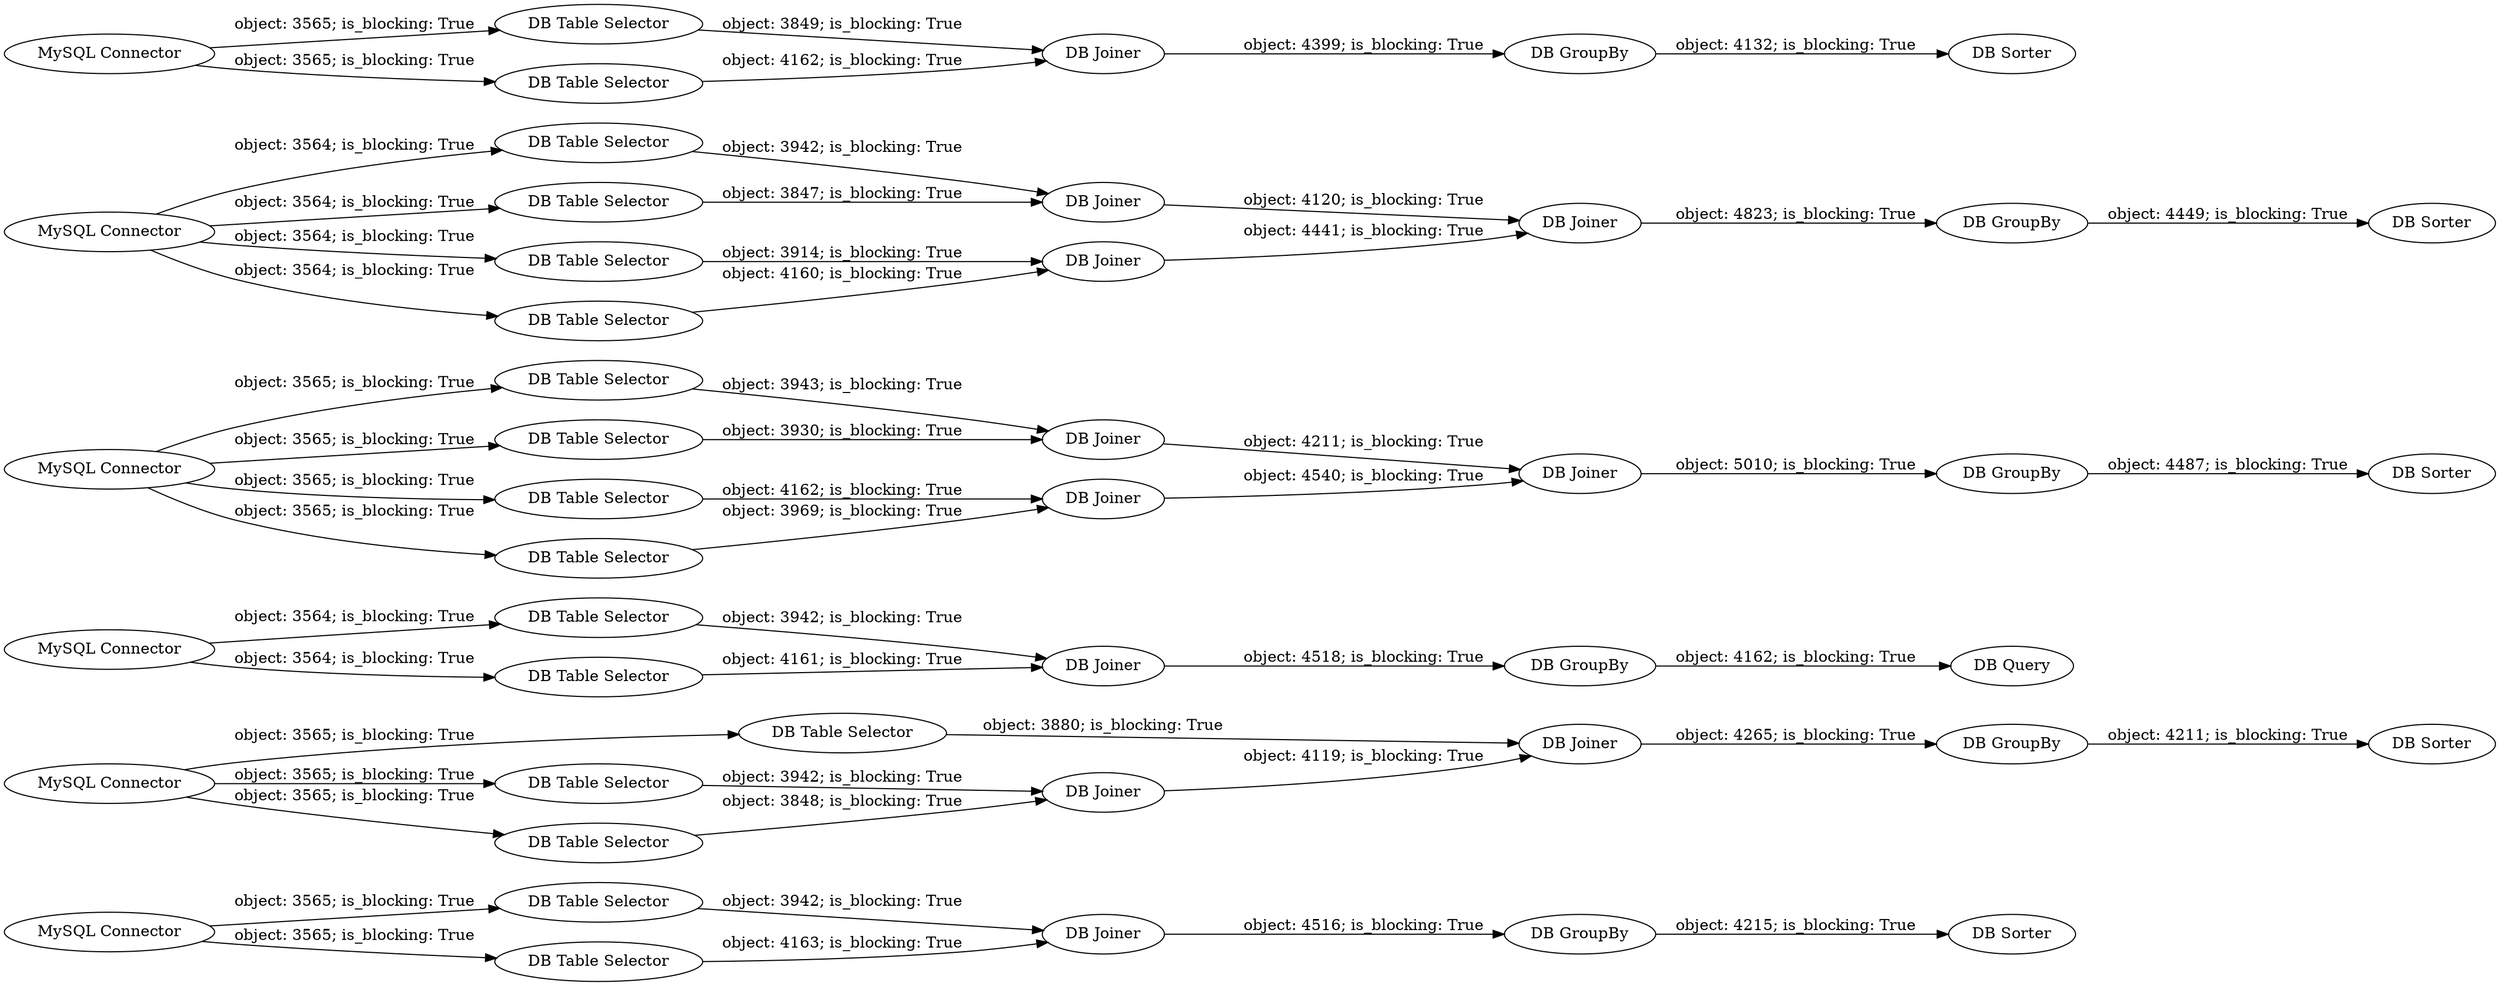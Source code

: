 digraph {
	"6914197550349685500_14" [label="DB GroupBy"]
	"6914197550349685500_55" [label="DB Joiner"]
	"6914197550349685500_5" [label="DB Table Selector"]
	"6914197550349685500_37" [label="DB Table Selector"]
	"6914197550349685500_46" [label="DB Joiner"]
	"6914197550349685500_6" [label="DB Joiner"]
	"6914197550349685500_57" [label="DB Sorter"]
	"6914197550349685500_45" [label="DB Table Selector"]
	"6914197550349685500_51" [label="MySQL Connector"]
	"6914197550349685500_22" [label="MySQL Connector"]
	"6914197550349685500_30" [label="DB GroupBy"]
	"6914197550349685500_33" [label="DB Sorter"]
	"6914197550349685500_8" [label="DB GroupBy"]
	"6914197550349685500_34" [label="DB Sorter"]
	"6914197550349685500_40" [label="DB GroupBy"]
	"6914197550349685500_48" [label="DB Joiner"]
	"6914197550349685500_13" [label="MySQL Connector"]
	"6914197550349685500_56" [label="DB GroupBy"]
	"6914197550349685500_35" [label="DB Sorter"]
	"6914197550349685500_39" [label="DB Table Selector"]
	"6914197550349685500_17" [label="DB GroupBy"]
	"6914197550349685500_16" [label="MySQL Connector"]
	"6914197550349685500_20" [label="DB Table Selector"]
	"6914197550349685500_32" [label="DB Joiner"]
	"6914197550349685500_12" [label="DB Joiner"]
	"6914197550349685500_53" [label="DB Table Selector"]
	"6914197550349685500_36" [label="DB Sorter"]
	"6914197550349685500_47" [label="DB Joiner"]
	"6914197550349685500_38" [label="MySQL Connector"]
	"6914197550349685500_54" [label="DB Joiner"]
	"6914197550349685500_42" [label="DB Table Selector"]
	"6914197550349685500_1" [label="MySQL Connector"]
	"6914197550349685500_21" [label="DB Table Selector"]
	"6914197550349685500_10" [label="DB Table Selector"]
	"6914197550349685500_3" [label="DB Table Selector"]
	"6914197550349685500_18" [label="DB Table Selector"]
	"6914197550349685500_26" [label="DB Table Selector"]
	"6914197550349685500_50" [label="DB Table Selector"]
	"6914197550349685500_11" [label="DB Table Selector"]
	"6914197550349685500_27" [label="DB Table Selector"]
	"6914197550349685500_23" [label="DB Table Selector"]
	"6914197550349685500_31" [label="DB Joiner"]
	"6914197550349685500_7" [label="DB Query"]
	"6914197550349685500_19" [label="DB Joiner"]
	"6914197550349685500_52" [label="DB Table Selector"]
	"6914197550349685500_29" [label="DB Joiner"]
	"6914197550349685500_1" -> "6914197550349685500_5" [label="object: 3564; is_blocking: True"]
	"6914197550349685500_40" -> "6914197550349685500_36" [label="object: 4487; is_blocking: True"]
	"6914197550349685500_17" -> "6914197550349685500_34" [label="object: 4132; is_blocking: True"]
	"6914197550349685500_38" -> "6914197550349685500_45" [label="object: 3565; is_blocking: True"]
	"6914197550349685500_42" -> "6914197550349685500_46" [label="object: 3930; is_blocking: True"]
	"6914197550349685500_51" -> "6914197550349685500_53" [label="object: 3565; is_blocking: True"]
	"6914197550349685500_37" -> "6914197550349685500_46" [label="object: 3943; is_blocking: True"]
	"6914197550349685500_13" -> "6914197550349685500_10" [label="object: 3565; is_blocking: True"]
	"6914197550349685500_55" -> "6914197550349685500_56" [label="object: 4265; is_blocking: True"]
	"6914197550349685500_29" -> "6914197550349685500_30" [label="object: 4823; is_blocking: True"]
	"6914197550349685500_30" -> "6914197550349685500_33" [label="object: 4449; is_blocking: True"]
	"6914197550349685500_5" -> "6914197550349685500_6" [label="object: 3942; is_blocking: True"]
	"6914197550349685500_48" -> "6914197550349685500_40" [label="object: 5010; is_blocking: True"]
	"6914197550349685500_21" -> "6914197550349685500_32" [label="object: 3942; is_blocking: True"]
	"6914197550349685500_13" -> "6914197550349685500_11" [label="object: 3565; is_blocking: True"]
	"6914197550349685500_52" -> "6914197550349685500_54" [label="object: 3848; is_blocking: True"]
	"6914197550349685500_38" -> "6914197550349685500_39" [label="object: 3565; is_blocking: True"]
	"6914197550349685500_26" -> "6914197550349685500_32" [label="object: 3847; is_blocking: True"]
	"6914197550349685500_22" -> "6914197550349685500_26" [label="object: 3564; is_blocking: True"]
	"6914197550349685500_38" -> "6914197550349685500_42" [label="object: 3565; is_blocking: True"]
	"6914197550349685500_3" -> "6914197550349685500_6" [label="object: 4161; is_blocking: True"]
	"6914197550349685500_56" -> "6914197550349685500_57" [label="object: 4211; is_blocking: True"]
	"6914197550349685500_14" -> "6914197550349685500_35" [label="object: 4215; is_blocking: True"]
	"6914197550349685500_12" -> "6914197550349685500_14" [label="object: 4516; is_blocking: True"]
	"6914197550349685500_22" -> "6914197550349685500_21" [label="object: 3564; is_blocking: True"]
	"6914197550349685500_27" -> "6914197550349685500_31" [label="object: 3914; is_blocking: True"]
	"6914197550349685500_45" -> "6914197550349685500_47" [label="object: 3969; is_blocking: True"]
	"6914197550349685500_53" -> "6914197550349685500_55" [label="object: 3880; is_blocking: True"]
	"6914197550349685500_1" -> "6914197550349685500_3" [label="object: 3564; is_blocking: True"]
	"6914197550349685500_51" -> "6914197550349685500_52" [label="object: 3565; is_blocking: True"]
	"6914197550349685500_54" -> "6914197550349685500_55" [label="object: 4119; is_blocking: True"]
	"6914197550349685500_8" -> "6914197550349685500_7" [label="object: 4162; is_blocking: True"]
	"6914197550349685500_6" -> "6914197550349685500_8" [label="object: 4518; is_blocking: True"]
	"6914197550349685500_50" -> "6914197550349685500_54" [label="object: 3942; is_blocking: True"]
	"6914197550349685500_32" -> "6914197550349685500_29" [label="object: 4120; is_blocking: True"]
	"6914197550349685500_47" -> "6914197550349685500_48" [label="object: 4540; is_blocking: True"]
	"6914197550349685500_22" -> "6914197550349685500_27" [label="object: 3564; is_blocking: True"]
	"6914197550349685500_16" -> "6914197550349685500_18" [label="object: 3565; is_blocking: True"]
	"6914197550349685500_10" -> "6914197550349685500_12" [label="object: 3942; is_blocking: True"]
	"6914197550349685500_18" -> "6914197550349685500_19" [label="object: 4162; is_blocking: True"]
	"6914197550349685500_38" -> "6914197550349685500_37" [label="object: 3565; is_blocking: True"]
	"6914197550349685500_20" -> "6914197550349685500_19" [label="object: 3849; is_blocking: True"]
	"6914197550349685500_16" -> "6914197550349685500_20" [label="object: 3565; is_blocking: True"]
	"6914197550349685500_31" -> "6914197550349685500_29" [label="object: 4441; is_blocking: True"]
	"6914197550349685500_11" -> "6914197550349685500_12" [label="object: 4163; is_blocking: True"]
	"6914197550349685500_51" -> "6914197550349685500_50" [label="object: 3565; is_blocking: True"]
	"6914197550349685500_23" -> "6914197550349685500_31" [label="object: 4160; is_blocking: True"]
	"6914197550349685500_19" -> "6914197550349685500_17" [label="object: 4399; is_blocking: True"]
	"6914197550349685500_46" -> "6914197550349685500_48" [label="object: 4211; is_blocking: True"]
	"6914197550349685500_39" -> "6914197550349685500_47" [label="object: 4162; is_blocking: True"]
	"6914197550349685500_22" -> "6914197550349685500_23" [label="object: 3564; is_blocking: True"]
	rankdir=LR
}
